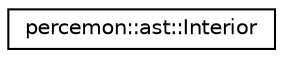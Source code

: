 digraph "Graphical Class Hierarchy"
{
 // LATEX_PDF_SIZE
  edge [fontname="Helvetica",fontsize="10",labelfontname="Helvetica",labelfontsize="10"];
  node [fontname="Helvetica",fontsize="10",shape=record];
  rankdir="LR";
  Node0 [label="percemon::ast::Interior",height=0.2,width=0.4,color="black", fillcolor="white", style="filled",URL="$structpercemon_1_1ast_1_1Interior.html",tooltip=" "];
}
